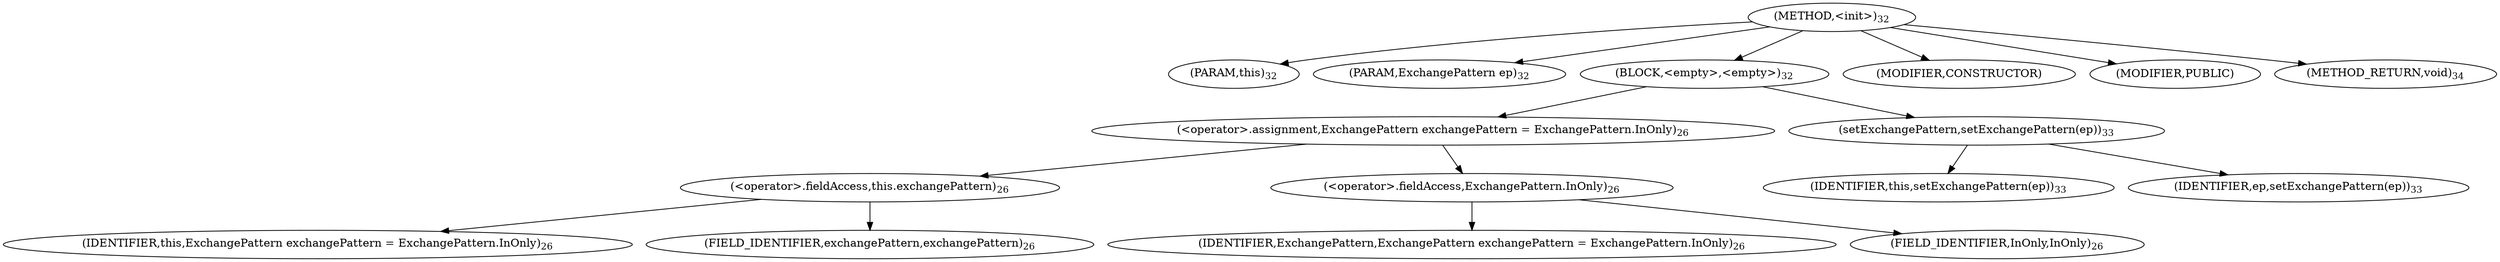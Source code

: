 digraph "&lt;init&gt;" {  
"36" [label = <(METHOD,&lt;init&gt;)<SUB>32</SUB>> ]
"4" [label = <(PARAM,this)<SUB>32</SUB>> ]
"37" [label = <(PARAM,ExchangePattern ep)<SUB>32</SUB>> ]
"38" [label = <(BLOCK,&lt;empty&gt;,&lt;empty&gt;)<SUB>32</SUB>> ]
"39" [label = <(&lt;operator&gt;.assignment,ExchangePattern exchangePattern = ExchangePattern.InOnly)<SUB>26</SUB>> ]
"40" [label = <(&lt;operator&gt;.fieldAccess,this.exchangePattern)<SUB>26</SUB>> ]
"41" [label = <(IDENTIFIER,this,ExchangePattern exchangePattern = ExchangePattern.InOnly)<SUB>26</SUB>> ]
"42" [label = <(FIELD_IDENTIFIER,exchangePattern,exchangePattern)<SUB>26</SUB>> ]
"43" [label = <(&lt;operator&gt;.fieldAccess,ExchangePattern.InOnly)<SUB>26</SUB>> ]
"44" [label = <(IDENTIFIER,ExchangePattern,ExchangePattern exchangePattern = ExchangePattern.InOnly)<SUB>26</SUB>> ]
"45" [label = <(FIELD_IDENTIFIER,InOnly,InOnly)<SUB>26</SUB>> ]
"46" [label = <(setExchangePattern,setExchangePattern(ep))<SUB>33</SUB>> ]
"3" [label = <(IDENTIFIER,this,setExchangePattern(ep))<SUB>33</SUB>> ]
"47" [label = <(IDENTIFIER,ep,setExchangePattern(ep))<SUB>33</SUB>> ]
"48" [label = <(MODIFIER,CONSTRUCTOR)> ]
"49" [label = <(MODIFIER,PUBLIC)> ]
"50" [label = <(METHOD_RETURN,void)<SUB>34</SUB>> ]
  "36" -> "4" 
  "36" -> "37" 
  "36" -> "38" 
  "36" -> "48" 
  "36" -> "49" 
  "36" -> "50" 
  "38" -> "39" 
  "38" -> "46" 
  "39" -> "40" 
  "39" -> "43" 
  "40" -> "41" 
  "40" -> "42" 
  "43" -> "44" 
  "43" -> "45" 
  "46" -> "3" 
  "46" -> "47" 
}
